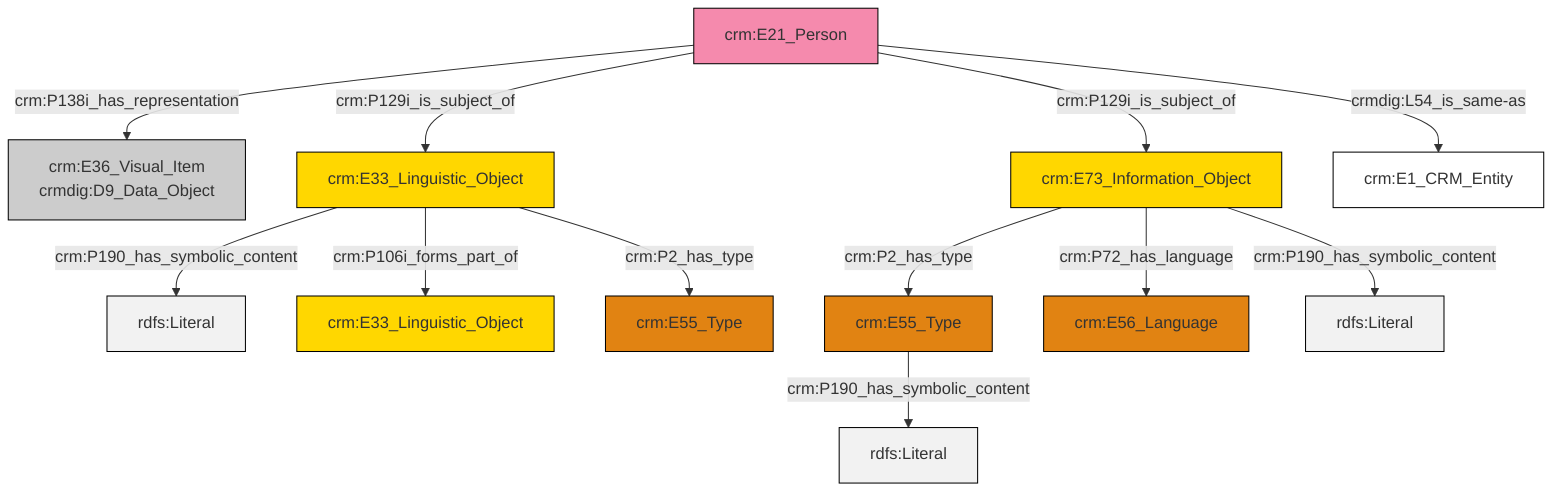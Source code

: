 graph TD
classDef Literal fill:#f2f2f2,stroke:#000000;
classDef CRM_Entity fill:#FFFFFF,stroke:#000000;
classDef Temporal_Entity fill:#00C9E6, stroke:#000000;
classDef Type fill:#E18312, stroke:#000000;
classDef Time-Span fill:#2C9C91, stroke:#000000;
classDef Appellation fill:#FFEB7F, stroke:#000000;
classDef Place fill:#008836, stroke:#000000;
classDef Persistent_Item fill:#B266B2, stroke:#000000;
classDef Conceptual_Object fill:#FFD700, stroke:#000000;
classDef Physical_Thing fill:#D2B48C, stroke:#000000;
classDef Actor fill:#f58aad, stroke:#000000;
classDef PC_Classes fill:#4ce600, stroke:#000000;
classDef Multi fill:#cccccc,stroke:#000000;

0["crm:E21_Person"]:::Actor -->|crm:P138i_has_representation| 1["crm:E36_Visual_Item<br>crmdig:D9_Data_Object"]:::Multi
2["crm:E33_Linguistic_Object"]:::Conceptual_Object -->|crm:P190_has_symbolic_content| 3[rdfs:Literal]:::Literal
0["crm:E21_Person"]:::Actor -->|crm:P129i_is_subject_of| 2["crm:E33_Linguistic_Object"]:::Conceptual_Object
0["crm:E21_Person"]:::Actor -->|crm:P129i_is_subject_of| 7["crm:E73_Information_Object"]:::Conceptual_Object
2["crm:E33_Linguistic_Object"]:::Conceptual_Object -->|crm:P106i_forms_part_of| 9["crm:E33_Linguistic_Object"]:::Conceptual_Object
7["crm:E73_Information_Object"]:::Conceptual_Object -->|crm:P2_has_type| 10["crm:E55_Type"]:::Type
7["crm:E73_Information_Object"]:::Conceptual_Object -->|crm:P72_has_language| 12["crm:E56_Language"]:::Type
10["crm:E55_Type"]:::Type -->|crm:P190_has_symbolic_content| 13[rdfs:Literal]:::Literal
0["crm:E21_Person"]:::Actor -->|crmdig:L54_is_same-as| 4["crm:E1_CRM_Entity"]:::CRM_Entity
7["crm:E73_Information_Object"]:::Conceptual_Object -->|crm:P190_has_symbolic_content| 22[rdfs:Literal]:::Literal
2["crm:E33_Linguistic_Object"]:::Conceptual_Object -->|crm:P2_has_type| 14["crm:E55_Type"]:::Type